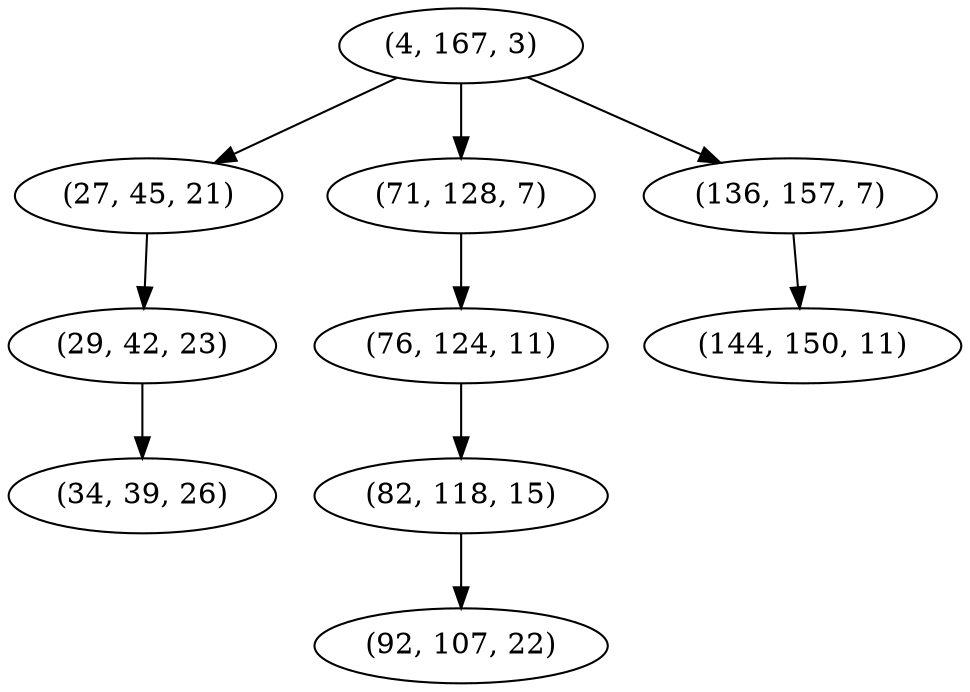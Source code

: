 digraph tree {
    "(4, 167, 3)";
    "(27, 45, 21)";
    "(29, 42, 23)";
    "(34, 39, 26)";
    "(71, 128, 7)";
    "(76, 124, 11)";
    "(82, 118, 15)";
    "(92, 107, 22)";
    "(136, 157, 7)";
    "(144, 150, 11)";
    "(4, 167, 3)" -> "(27, 45, 21)";
    "(4, 167, 3)" -> "(71, 128, 7)";
    "(4, 167, 3)" -> "(136, 157, 7)";
    "(27, 45, 21)" -> "(29, 42, 23)";
    "(29, 42, 23)" -> "(34, 39, 26)";
    "(71, 128, 7)" -> "(76, 124, 11)";
    "(76, 124, 11)" -> "(82, 118, 15)";
    "(82, 118, 15)" -> "(92, 107, 22)";
    "(136, 157, 7)" -> "(144, 150, 11)";
}

